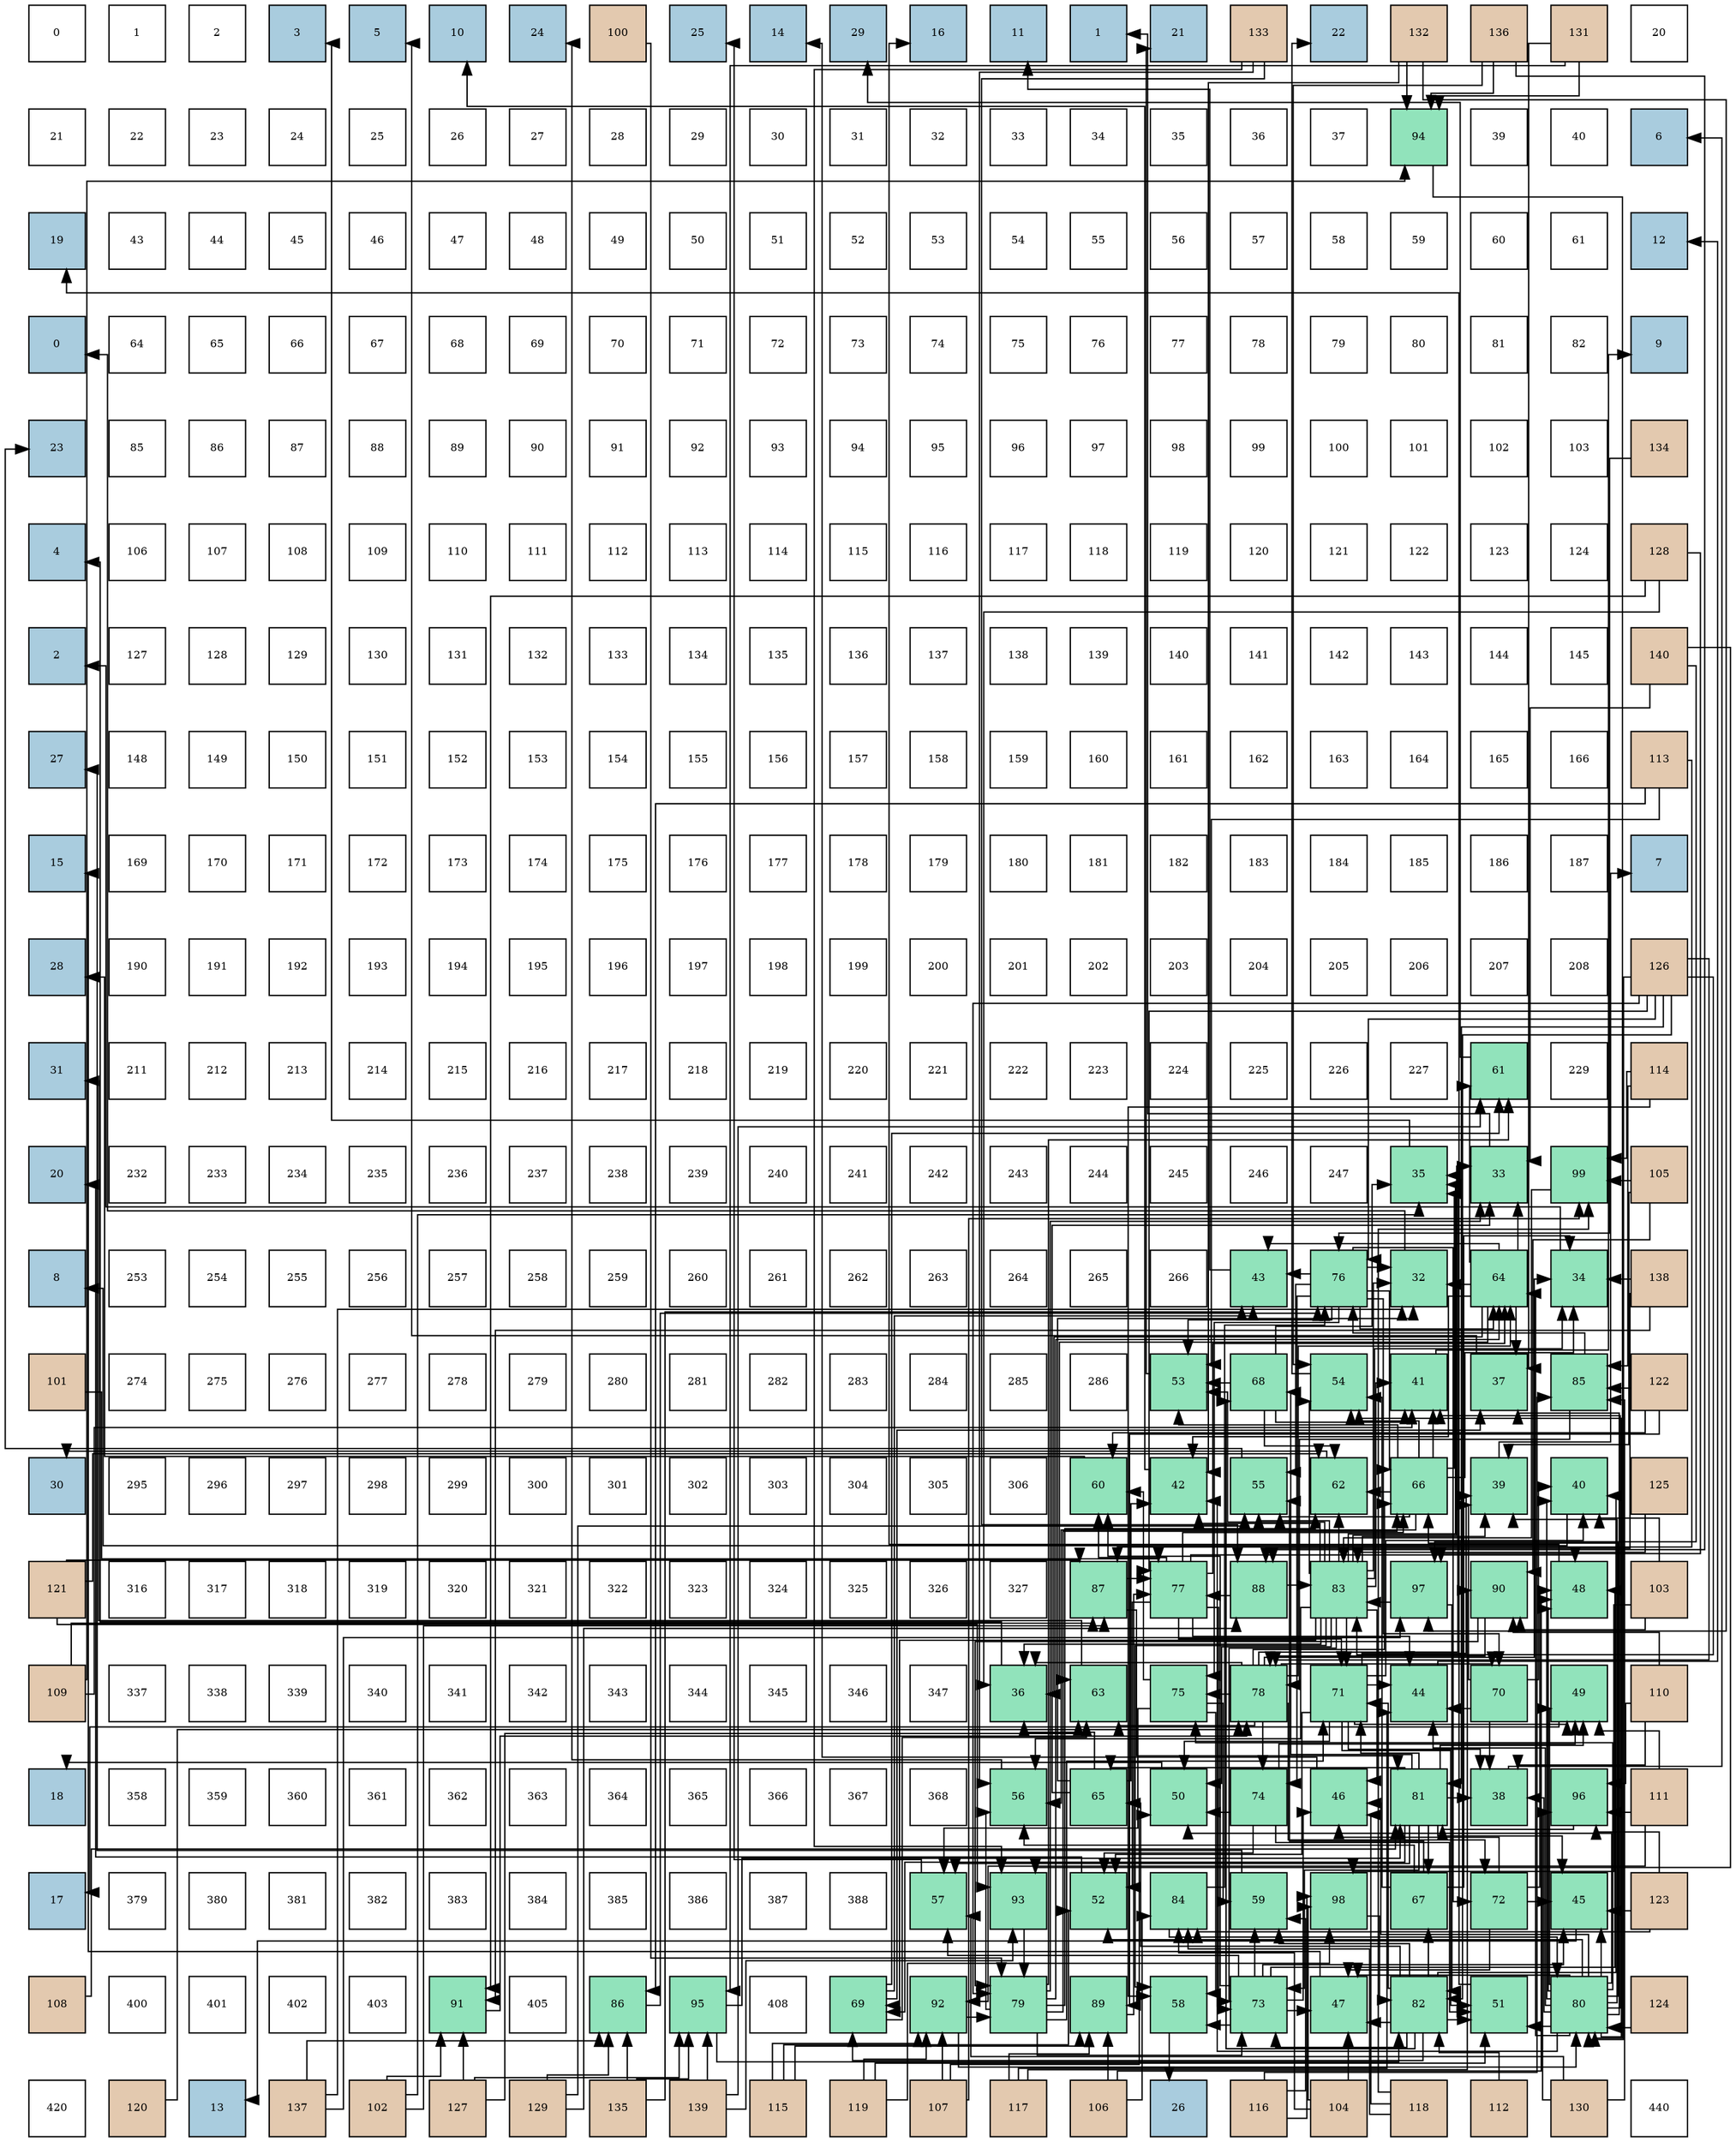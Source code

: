 digraph layout{
 rankdir=TB;
 splines=ortho;
 node [style=filled shape=square fixedsize=true width=0.6];
0[label="0", fontsize=8, fillcolor="#ffffff"];
1[label="1", fontsize=8, fillcolor="#ffffff"];
2[label="2", fontsize=8, fillcolor="#ffffff"];
3[label="3", fontsize=8, fillcolor="#a9ccde"];
4[label="5", fontsize=8, fillcolor="#a9ccde"];
5[label="10", fontsize=8, fillcolor="#a9ccde"];
6[label="24", fontsize=8, fillcolor="#a9ccde"];
7[label="100", fontsize=8, fillcolor="#e3c9af"];
8[label="25", fontsize=8, fillcolor="#a9ccde"];
9[label="14", fontsize=8, fillcolor="#a9ccde"];
10[label="29", fontsize=8, fillcolor="#a9ccde"];
11[label="16", fontsize=8, fillcolor="#a9ccde"];
12[label="11", fontsize=8, fillcolor="#a9ccde"];
13[label="1", fontsize=8, fillcolor="#a9ccde"];
14[label="21", fontsize=8, fillcolor="#a9ccde"];
15[label="133", fontsize=8, fillcolor="#e3c9af"];
16[label="22", fontsize=8, fillcolor="#a9ccde"];
17[label="132", fontsize=8, fillcolor="#e3c9af"];
18[label="136", fontsize=8, fillcolor="#e3c9af"];
19[label="131", fontsize=8, fillcolor="#e3c9af"];
20[label="20", fontsize=8, fillcolor="#ffffff"];
21[label="21", fontsize=8, fillcolor="#ffffff"];
22[label="22", fontsize=8, fillcolor="#ffffff"];
23[label="23", fontsize=8, fillcolor="#ffffff"];
24[label="24", fontsize=8, fillcolor="#ffffff"];
25[label="25", fontsize=8, fillcolor="#ffffff"];
26[label="26", fontsize=8, fillcolor="#ffffff"];
27[label="27", fontsize=8, fillcolor="#ffffff"];
28[label="28", fontsize=8, fillcolor="#ffffff"];
29[label="29", fontsize=8, fillcolor="#ffffff"];
30[label="30", fontsize=8, fillcolor="#ffffff"];
31[label="31", fontsize=8, fillcolor="#ffffff"];
32[label="32", fontsize=8, fillcolor="#ffffff"];
33[label="33", fontsize=8, fillcolor="#ffffff"];
34[label="34", fontsize=8, fillcolor="#ffffff"];
35[label="35", fontsize=8, fillcolor="#ffffff"];
36[label="36", fontsize=8, fillcolor="#ffffff"];
37[label="37", fontsize=8, fillcolor="#ffffff"];
38[label="94", fontsize=8, fillcolor="#91e3bb"];
39[label="39", fontsize=8, fillcolor="#ffffff"];
40[label="40", fontsize=8, fillcolor="#ffffff"];
41[label="6", fontsize=8, fillcolor="#a9ccde"];
42[label="19", fontsize=8, fillcolor="#a9ccde"];
43[label="43", fontsize=8, fillcolor="#ffffff"];
44[label="44", fontsize=8, fillcolor="#ffffff"];
45[label="45", fontsize=8, fillcolor="#ffffff"];
46[label="46", fontsize=8, fillcolor="#ffffff"];
47[label="47", fontsize=8, fillcolor="#ffffff"];
48[label="48", fontsize=8, fillcolor="#ffffff"];
49[label="49", fontsize=8, fillcolor="#ffffff"];
50[label="50", fontsize=8, fillcolor="#ffffff"];
51[label="51", fontsize=8, fillcolor="#ffffff"];
52[label="52", fontsize=8, fillcolor="#ffffff"];
53[label="53", fontsize=8, fillcolor="#ffffff"];
54[label="54", fontsize=8, fillcolor="#ffffff"];
55[label="55", fontsize=8, fillcolor="#ffffff"];
56[label="56", fontsize=8, fillcolor="#ffffff"];
57[label="57", fontsize=8, fillcolor="#ffffff"];
58[label="58", fontsize=8, fillcolor="#ffffff"];
59[label="59", fontsize=8, fillcolor="#ffffff"];
60[label="60", fontsize=8, fillcolor="#ffffff"];
61[label="61", fontsize=8, fillcolor="#ffffff"];
62[label="12", fontsize=8, fillcolor="#a9ccde"];
63[label="0", fontsize=8, fillcolor="#a9ccde"];
64[label="64", fontsize=8, fillcolor="#ffffff"];
65[label="65", fontsize=8, fillcolor="#ffffff"];
66[label="66", fontsize=8, fillcolor="#ffffff"];
67[label="67", fontsize=8, fillcolor="#ffffff"];
68[label="68", fontsize=8, fillcolor="#ffffff"];
69[label="69", fontsize=8, fillcolor="#ffffff"];
70[label="70", fontsize=8, fillcolor="#ffffff"];
71[label="71", fontsize=8, fillcolor="#ffffff"];
72[label="72", fontsize=8, fillcolor="#ffffff"];
73[label="73", fontsize=8, fillcolor="#ffffff"];
74[label="74", fontsize=8, fillcolor="#ffffff"];
75[label="75", fontsize=8, fillcolor="#ffffff"];
76[label="76", fontsize=8, fillcolor="#ffffff"];
77[label="77", fontsize=8, fillcolor="#ffffff"];
78[label="78", fontsize=8, fillcolor="#ffffff"];
79[label="79", fontsize=8, fillcolor="#ffffff"];
80[label="80", fontsize=8, fillcolor="#ffffff"];
81[label="81", fontsize=8, fillcolor="#ffffff"];
82[label="82", fontsize=8, fillcolor="#ffffff"];
83[label="9", fontsize=8, fillcolor="#a9ccde"];
84[label="23", fontsize=8, fillcolor="#a9ccde"];
85[label="85", fontsize=8, fillcolor="#ffffff"];
86[label="86", fontsize=8, fillcolor="#ffffff"];
87[label="87", fontsize=8, fillcolor="#ffffff"];
88[label="88", fontsize=8, fillcolor="#ffffff"];
89[label="89", fontsize=8, fillcolor="#ffffff"];
90[label="90", fontsize=8, fillcolor="#ffffff"];
91[label="91", fontsize=8, fillcolor="#ffffff"];
92[label="92", fontsize=8, fillcolor="#ffffff"];
93[label="93", fontsize=8, fillcolor="#ffffff"];
94[label="94", fontsize=8, fillcolor="#ffffff"];
95[label="95", fontsize=8, fillcolor="#ffffff"];
96[label="96", fontsize=8, fillcolor="#ffffff"];
97[label="97", fontsize=8, fillcolor="#ffffff"];
98[label="98", fontsize=8, fillcolor="#ffffff"];
99[label="99", fontsize=8, fillcolor="#ffffff"];
100[label="100", fontsize=8, fillcolor="#ffffff"];
101[label="101", fontsize=8, fillcolor="#ffffff"];
102[label="102", fontsize=8, fillcolor="#ffffff"];
103[label="103", fontsize=8, fillcolor="#ffffff"];
104[label="134", fontsize=8, fillcolor="#e3c9af"];
105[label="4", fontsize=8, fillcolor="#a9ccde"];
106[label="106", fontsize=8, fillcolor="#ffffff"];
107[label="107", fontsize=8, fillcolor="#ffffff"];
108[label="108", fontsize=8, fillcolor="#ffffff"];
109[label="109", fontsize=8, fillcolor="#ffffff"];
110[label="110", fontsize=8, fillcolor="#ffffff"];
111[label="111", fontsize=8, fillcolor="#ffffff"];
112[label="112", fontsize=8, fillcolor="#ffffff"];
113[label="113", fontsize=8, fillcolor="#ffffff"];
114[label="114", fontsize=8, fillcolor="#ffffff"];
115[label="115", fontsize=8, fillcolor="#ffffff"];
116[label="116", fontsize=8, fillcolor="#ffffff"];
117[label="117", fontsize=8, fillcolor="#ffffff"];
118[label="118", fontsize=8, fillcolor="#ffffff"];
119[label="119", fontsize=8, fillcolor="#ffffff"];
120[label="120", fontsize=8, fillcolor="#ffffff"];
121[label="121", fontsize=8, fillcolor="#ffffff"];
122[label="122", fontsize=8, fillcolor="#ffffff"];
123[label="123", fontsize=8, fillcolor="#ffffff"];
124[label="124", fontsize=8, fillcolor="#ffffff"];
125[label="128", fontsize=8, fillcolor="#e3c9af"];
126[label="2", fontsize=8, fillcolor="#a9ccde"];
127[label="127", fontsize=8, fillcolor="#ffffff"];
128[label="128", fontsize=8, fillcolor="#ffffff"];
129[label="129", fontsize=8, fillcolor="#ffffff"];
130[label="130", fontsize=8, fillcolor="#ffffff"];
131[label="131", fontsize=8, fillcolor="#ffffff"];
132[label="132", fontsize=8, fillcolor="#ffffff"];
133[label="133", fontsize=8, fillcolor="#ffffff"];
134[label="134", fontsize=8, fillcolor="#ffffff"];
135[label="135", fontsize=8, fillcolor="#ffffff"];
136[label="136", fontsize=8, fillcolor="#ffffff"];
137[label="137", fontsize=8, fillcolor="#ffffff"];
138[label="138", fontsize=8, fillcolor="#ffffff"];
139[label="139", fontsize=8, fillcolor="#ffffff"];
140[label="140", fontsize=8, fillcolor="#ffffff"];
141[label="141", fontsize=8, fillcolor="#ffffff"];
142[label="142", fontsize=8, fillcolor="#ffffff"];
143[label="143", fontsize=8, fillcolor="#ffffff"];
144[label="144", fontsize=8, fillcolor="#ffffff"];
145[label="145", fontsize=8, fillcolor="#ffffff"];
146[label="140", fontsize=8, fillcolor="#e3c9af"];
147[label="27", fontsize=8, fillcolor="#a9ccde"];
148[label="148", fontsize=8, fillcolor="#ffffff"];
149[label="149", fontsize=8, fillcolor="#ffffff"];
150[label="150", fontsize=8, fillcolor="#ffffff"];
151[label="151", fontsize=8, fillcolor="#ffffff"];
152[label="152", fontsize=8, fillcolor="#ffffff"];
153[label="153", fontsize=8, fillcolor="#ffffff"];
154[label="154", fontsize=8, fillcolor="#ffffff"];
155[label="155", fontsize=8, fillcolor="#ffffff"];
156[label="156", fontsize=8, fillcolor="#ffffff"];
157[label="157", fontsize=8, fillcolor="#ffffff"];
158[label="158", fontsize=8, fillcolor="#ffffff"];
159[label="159", fontsize=8, fillcolor="#ffffff"];
160[label="160", fontsize=8, fillcolor="#ffffff"];
161[label="161", fontsize=8, fillcolor="#ffffff"];
162[label="162", fontsize=8, fillcolor="#ffffff"];
163[label="163", fontsize=8, fillcolor="#ffffff"];
164[label="164", fontsize=8, fillcolor="#ffffff"];
165[label="165", fontsize=8, fillcolor="#ffffff"];
166[label="166", fontsize=8, fillcolor="#ffffff"];
167[label="113", fontsize=8, fillcolor="#e3c9af"];
168[label="15", fontsize=8, fillcolor="#a9ccde"];
169[label="169", fontsize=8, fillcolor="#ffffff"];
170[label="170", fontsize=8, fillcolor="#ffffff"];
171[label="171", fontsize=8, fillcolor="#ffffff"];
172[label="172", fontsize=8, fillcolor="#ffffff"];
173[label="173", fontsize=8, fillcolor="#ffffff"];
174[label="174", fontsize=8, fillcolor="#ffffff"];
175[label="175", fontsize=8, fillcolor="#ffffff"];
176[label="176", fontsize=8, fillcolor="#ffffff"];
177[label="177", fontsize=8, fillcolor="#ffffff"];
178[label="178", fontsize=8, fillcolor="#ffffff"];
179[label="179", fontsize=8, fillcolor="#ffffff"];
180[label="180", fontsize=8, fillcolor="#ffffff"];
181[label="181", fontsize=8, fillcolor="#ffffff"];
182[label="182", fontsize=8, fillcolor="#ffffff"];
183[label="183", fontsize=8, fillcolor="#ffffff"];
184[label="184", fontsize=8, fillcolor="#ffffff"];
185[label="185", fontsize=8, fillcolor="#ffffff"];
186[label="186", fontsize=8, fillcolor="#ffffff"];
187[label="187", fontsize=8, fillcolor="#ffffff"];
188[label="7", fontsize=8, fillcolor="#a9ccde"];
189[label="28", fontsize=8, fillcolor="#a9ccde"];
190[label="190", fontsize=8, fillcolor="#ffffff"];
191[label="191", fontsize=8, fillcolor="#ffffff"];
192[label="192", fontsize=8, fillcolor="#ffffff"];
193[label="193", fontsize=8, fillcolor="#ffffff"];
194[label="194", fontsize=8, fillcolor="#ffffff"];
195[label="195", fontsize=8, fillcolor="#ffffff"];
196[label="196", fontsize=8, fillcolor="#ffffff"];
197[label="197", fontsize=8, fillcolor="#ffffff"];
198[label="198", fontsize=8, fillcolor="#ffffff"];
199[label="199", fontsize=8, fillcolor="#ffffff"];
200[label="200", fontsize=8, fillcolor="#ffffff"];
201[label="201", fontsize=8, fillcolor="#ffffff"];
202[label="202", fontsize=8, fillcolor="#ffffff"];
203[label="203", fontsize=8, fillcolor="#ffffff"];
204[label="204", fontsize=8, fillcolor="#ffffff"];
205[label="205", fontsize=8, fillcolor="#ffffff"];
206[label="206", fontsize=8, fillcolor="#ffffff"];
207[label="207", fontsize=8, fillcolor="#ffffff"];
208[label="208", fontsize=8, fillcolor="#ffffff"];
209[label="126", fontsize=8, fillcolor="#e3c9af"];
210[label="31", fontsize=8, fillcolor="#a9ccde"];
211[label="211", fontsize=8, fillcolor="#ffffff"];
212[label="212", fontsize=8, fillcolor="#ffffff"];
213[label="213", fontsize=8, fillcolor="#ffffff"];
214[label="214", fontsize=8, fillcolor="#ffffff"];
215[label="215", fontsize=8, fillcolor="#ffffff"];
216[label="216", fontsize=8, fillcolor="#ffffff"];
217[label="217", fontsize=8, fillcolor="#ffffff"];
218[label="218", fontsize=8, fillcolor="#ffffff"];
219[label="219", fontsize=8, fillcolor="#ffffff"];
220[label="220", fontsize=8, fillcolor="#ffffff"];
221[label="221", fontsize=8, fillcolor="#ffffff"];
222[label="222", fontsize=8, fillcolor="#ffffff"];
223[label="223", fontsize=8, fillcolor="#ffffff"];
224[label="224", fontsize=8, fillcolor="#ffffff"];
225[label="225", fontsize=8, fillcolor="#ffffff"];
226[label="226", fontsize=8, fillcolor="#ffffff"];
227[label="227", fontsize=8, fillcolor="#ffffff"];
228[label="61", fontsize=8, fillcolor="#91e3bb"];
229[label="229", fontsize=8, fillcolor="#ffffff"];
230[label="114", fontsize=8, fillcolor="#e3c9af"];
231[label="20", fontsize=8, fillcolor="#a9ccde"];
232[label="232", fontsize=8, fillcolor="#ffffff"];
233[label="233", fontsize=8, fillcolor="#ffffff"];
234[label="234", fontsize=8, fillcolor="#ffffff"];
235[label="235", fontsize=8, fillcolor="#ffffff"];
236[label="236", fontsize=8, fillcolor="#ffffff"];
237[label="237", fontsize=8, fillcolor="#ffffff"];
238[label="238", fontsize=8, fillcolor="#ffffff"];
239[label="239", fontsize=8, fillcolor="#ffffff"];
240[label="240", fontsize=8, fillcolor="#ffffff"];
241[label="241", fontsize=8, fillcolor="#ffffff"];
242[label="242", fontsize=8, fillcolor="#ffffff"];
243[label="243", fontsize=8, fillcolor="#ffffff"];
244[label="244", fontsize=8, fillcolor="#ffffff"];
245[label="245", fontsize=8, fillcolor="#ffffff"];
246[label="246", fontsize=8, fillcolor="#ffffff"];
247[label="247", fontsize=8, fillcolor="#ffffff"];
248[label="35", fontsize=8, fillcolor="#91e3bb"];
249[label="33", fontsize=8, fillcolor="#91e3bb"];
250[label="99", fontsize=8, fillcolor="#91e3bb"];
251[label="105", fontsize=8, fillcolor="#e3c9af"];
252[label="8", fontsize=8, fillcolor="#a9ccde"];
253[label="253", fontsize=8, fillcolor="#ffffff"];
254[label="254", fontsize=8, fillcolor="#ffffff"];
255[label="255", fontsize=8, fillcolor="#ffffff"];
256[label="256", fontsize=8, fillcolor="#ffffff"];
257[label="257", fontsize=8, fillcolor="#ffffff"];
258[label="258", fontsize=8, fillcolor="#ffffff"];
259[label="259", fontsize=8, fillcolor="#ffffff"];
260[label="260", fontsize=8, fillcolor="#ffffff"];
261[label="261", fontsize=8, fillcolor="#ffffff"];
262[label="262", fontsize=8, fillcolor="#ffffff"];
263[label="263", fontsize=8, fillcolor="#ffffff"];
264[label="264", fontsize=8, fillcolor="#ffffff"];
265[label="265", fontsize=8, fillcolor="#ffffff"];
266[label="266", fontsize=8, fillcolor="#ffffff"];
267[label="43", fontsize=8, fillcolor="#91e3bb"];
268[label="76", fontsize=8, fillcolor="#91e3bb"];
269[label="32", fontsize=8, fillcolor="#91e3bb"];
270[label="64", fontsize=8, fillcolor="#91e3bb"];
271[label="34", fontsize=8, fillcolor="#91e3bb"];
272[label="138", fontsize=8, fillcolor="#e3c9af"];
273[label="101", fontsize=8, fillcolor="#e3c9af"];
274[label="274", fontsize=8, fillcolor="#ffffff"];
275[label="275", fontsize=8, fillcolor="#ffffff"];
276[label="276", fontsize=8, fillcolor="#ffffff"];
277[label="277", fontsize=8, fillcolor="#ffffff"];
278[label="278", fontsize=8, fillcolor="#ffffff"];
279[label="279", fontsize=8, fillcolor="#ffffff"];
280[label="280", fontsize=8, fillcolor="#ffffff"];
281[label="281", fontsize=8, fillcolor="#ffffff"];
282[label="282", fontsize=8, fillcolor="#ffffff"];
283[label="283", fontsize=8, fillcolor="#ffffff"];
284[label="284", fontsize=8, fillcolor="#ffffff"];
285[label="285", fontsize=8, fillcolor="#ffffff"];
286[label="286", fontsize=8, fillcolor="#ffffff"];
287[label="53", fontsize=8, fillcolor="#91e3bb"];
288[label="68", fontsize=8, fillcolor="#91e3bb"];
289[label="54", fontsize=8, fillcolor="#91e3bb"];
290[label="41", fontsize=8, fillcolor="#91e3bb"];
291[label="37", fontsize=8, fillcolor="#91e3bb"];
292[label="85", fontsize=8, fillcolor="#91e3bb"];
293[label="122", fontsize=8, fillcolor="#e3c9af"];
294[label="30", fontsize=8, fillcolor="#a9ccde"];
295[label="295", fontsize=8, fillcolor="#ffffff"];
296[label="296", fontsize=8, fillcolor="#ffffff"];
297[label="297", fontsize=8, fillcolor="#ffffff"];
298[label="298", fontsize=8, fillcolor="#ffffff"];
299[label="299", fontsize=8, fillcolor="#ffffff"];
300[label="300", fontsize=8, fillcolor="#ffffff"];
301[label="301", fontsize=8, fillcolor="#ffffff"];
302[label="302", fontsize=8, fillcolor="#ffffff"];
303[label="303", fontsize=8, fillcolor="#ffffff"];
304[label="304", fontsize=8, fillcolor="#ffffff"];
305[label="305", fontsize=8, fillcolor="#ffffff"];
306[label="306", fontsize=8, fillcolor="#ffffff"];
307[label="60", fontsize=8, fillcolor="#91e3bb"];
308[label="42", fontsize=8, fillcolor="#91e3bb"];
309[label="55", fontsize=8, fillcolor="#91e3bb"];
310[label="62", fontsize=8, fillcolor="#91e3bb"];
311[label="66", fontsize=8, fillcolor="#91e3bb"];
312[label="39", fontsize=8, fillcolor="#91e3bb"];
313[label="40", fontsize=8, fillcolor="#91e3bb"];
314[label="125", fontsize=8, fillcolor="#e3c9af"];
315[label="121", fontsize=8, fillcolor="#e3c9af"];
316[label="316", fontsize=8, fillcolor="#ffffff"];
317[label="317", fontsize=8, fillcolor="#ffffff"];
318[label="318", fontsize=8, fillcolor="#ffffff"];
319[label="319", fontsize=8, fillcolor="#ffffff"];
320[label="320", fontsize=8, fillcolor="#ffffff"];
321[label="321", fontsize=8, fillcolor="#ffffff"];
322[label="322", fontsize=8, fillcolor="#ffffff"];
323[label="323", fontsize=8, fillcolor="#ffffff"];
324[label="324", fontsize=8, fillcolor="#ffffff"];
325[label="325", fontsize=8, fillcolor="#ffffff"];
326[label="326", fontsize=8, fillcolor="#ffffff"];
327[label="327", fontsize=8, fillcolor="#ffffff"];
328[label="87", fontsize=8, fillcolor="#91e3bb"];
329[label="77", fontsize=8, fillcolor="#91e3bb"];
330[label="88", fontsize=8, fillcolor="#91e3bb"];
331[label="83", fontsize=8, fillcolor="#91e3bb"];
332[label="97", fontsize=8, fillcolor="#91e3bb"];
333[label="90", fontsize=8, fillcolor="#91e3bb"];
334[label="48", fontsize=8, fillcolor="#91e3bb"];
335[label="103", fontsize=8, fillcolor="#e3c9af"];
336[label="109", fontsize=8, fillcolor="#e3c9af"];
337[label="337", fontsize=8, fillcolor="#ffffff"];
338[label="338", fontsize=8, fillcolor="#ffffff"];
339[label="339", fontsize=8, fillcolor="#ffffff"];
340[label="340", fontsize=8, fillcolor="#ffffff"];
341[label="341", fontsize=8, fillcolor="#ffffff"];
342[label="342", fontsize=8, fillcolor="#ffffff"];
343[label="343", fontsize=8, fillcolor="#ffffff"];
344[label="344", fontsize=8, fillcolor="#ffffff"];
345[label="345", fontsize=8, fillcolor="#ffffff"];
346[label="346", fontsize=8, fillcolor="#ffffff"];
347[label="347", fontsize=8, fillcolor="#ffffff"];
348[label="36", fontsize=8, fillcolor="#91e3bb"];
349[label="63", fontsize=8, fillcolor="#91e3bb"];
350[label="75", fontsize=8, fillcolor="#91e3bb"];
351[label="78", fontsize=8, fillcolor="#91e3bb"];
352[label="71", fontsize=8, fillcolor="#91e3bb"];
353[label="44", fontsize=8, fillcolor="#91e3bb"];
354[label="70", fontsize=8, fillcolor="#91e3bb"];
355[label="49", fontsize=8, fillcolor="#91e3bb"];
356[label="110", fontsize=8, fillcolor="#e3c9af"];
357[label="18", fontsize=8, fillcolor="#a9ccde"];
358[label="358", fontsize=8, fillcolor="#ffffff"];
359[label="359", fontsize=8, fillcolor="#ffffff"];
360[label="360", fontsize=8, fillcolor="#ffffff"];
361[label="361", fontsize=8, fillcolor="#ffffff"];
362[label="362", fontsize=8, fillcolor="#ffffff"];
363[label="363", fontsize=8, fillcolor="#ffffff"];
364[label="364", fontsize=8, fillcolor="#ffffff"];
365[label="365", fontsize=8, fillcolor="#ffffff"];
366[label="366", fontsize=8, fillcolor="#ffffff"];
367[label="367", fontsize=8, fillcolor="#ffffff"];
368[label="368", fontsize=8, fillcolor="#ffffff"];
369[label="56", fontsize=8, fillcolor="#91e3bb"];
370[label="65", fontsize=8, fillcolor="#91e3bb"];
371[label="50", fontsize=8, fillcolor="#91e3bb"];
372[label="74", fontsize=8, fillcolor="#91e3bb"];
373[label="46", fontsize=8, fillcolor="#91e3bb"];
374[label="81", fontsize=8, fillcolor="#91e3bb"];
375[label="38", fontsize=8, fillcolor="#91e3bb"];
376[label="96", fontsize=8, fillcolor="#91e3bb"];
377[label="111", fontsize=8, fillcolor="#e3c9af"];
378[label="17", fontsize=8, fillcolor="#a9ccde"];
379[label="379", fontsize=8, fillcolor="#ffffff"];
380[label="380", fontsize=8, fillcolor="#ffffff"];
381[label="381", fontsize=8, fillcolor="#ffffff"];
382[label="382", fontsize=8, fillcolor="#ffffff"];
383[label="383", fontsize=8, fillcolor="#ffffff"];
384[label="384", fontsize=8, fillcolor="#ffffff"];
385[label="385", fontsize=8, fillcolor="#ffffff"];
386[label="386", fontsize=8, fillcolor="#ffffff"];
387[label="387", fontsize=8, fillcolor="#ffffff"];
388[label="388", fontsize=8, fillcolor="#ffffff"];
389[label="57", fontsize=8, fillcolor="#91e3bb"];
390[label="93", fontsize=8, fillcolor="#91e3bb"];
391[label="52", fontsize=8, fillcolor="#91e3bb"];
392[label="84", fontsize=8, fillcolor="#91e3bb"];
393[label="59", fontsize=8, fillcolor="#91e3bb"];
394[label="98", fontsize=8, fillcolor="#91e3bb"];
395[label="67", fontsize=8, fillcolor="#91e3bb"];
396[label="72", fontsize=8, fillcolor="#91e3bb"];
397[label="45", fontsize=8, fillcolor="#91e3bb"];
398[label="123", fontsize=8, fillcolor="#e3c9af"];
399[label="108", fontsize=8, fillcolor="#e3c9af"];
400[label="400", fontsize=8, fillcolor="#ffffff"];
401[label="401", fontsize=8, fillcolor="#ffffff"];
402[label="402", fontsize=8, fillcolor="#ffffff"];
403[label="403", fontsize=8, fillcolor="#ffffff"];
404[label="91", fontsize=8, fillcolor="#91e3bb"];
405[label="405", fontsize=8, fillcolor="#ffffff"];
406[label="86", fontsize=8, fillcolor="#91e3bb"];
407[label="95", fontsize=8, fillcolor="#91e3bb"];
408[label="408", fontsize=8, fillcolor="#ffffff"];
409[label="69", fontsize=8, fillcolor="#91e3bb"];
410[label="92", fontsize=8, fillcolor="#91e3bb"];
411[label="79", fontsize=8, fillcolor="#91e3bb"];
412[label="89", fontsize=8, fillcolor="#91e3bb"];
413[label="58", fontsize=8, fillcolor="#91e3bb"];
414[label="73", fontsize=8, fillcolor="#91e3bb"];
415[label="47", fontsize=8, fillcolor="#91e3bb"];
416[label="82", fontsize=8, fillcolor="#91e3bb"];
417[label="51", fontsize=8, fillcolor="#91e3bb"];
418[label="80", fontsize=8, fillcolor="#91e3bb"];
419[label="124", fontsize=8, fillcolor="#e3c9af"];
420[label="420", fontsize=8, fillcolor="#ffffff"];
421[label="120", fontsize=8, fillcolor="#e3c9af"];
422[label="13", fontsize=8, fillcolor="#a9ccde"];
423[label="137", fontsize=8, fillcolor="#e3c9af"];
424[label="102", fontsize=8, fillcolor="#e3c9af"];
425[label="127", fontsize=8, fillcolor="#e3c9af"];
426[label="129", fontsize=8, fillcolor="#e3c9af"];
427[label="135", fontsize=8, fillcolor="#e3c9af"];
428[label="139", fontsize=8, fillcolor="#e3c9af"];
429[label="115", fontsize=8, fillcolor="#e3c9af"];
430[label="119", fontsize=8, fillcolor="#e3c9af"];
431[label="107", fontsize=8, fillcolor="#e3c9af"];
432[label="117", fontsize=8, fillcolor="#e3c9af"];
433[label="106", fontsize=8, fillcolor="#e3c9af"];
434[label="26", fontsize=8, fillcolor="#a9ccde"];
435[label="116", fontsize=8, fillcolor="#e3c9af"];
436[label="104", fontsize=8, fillcolor="#e3c9af"];
437[label="118", fontsize=8, fillcolor="#e3c9af"];
438[label="112", fontsize=8, fillcolor="#e3c9af"];
439[label="130", fontsize=8, fillcolor="#e3c9af"];
440[label="440", fontsize=8, fillcolor="#ffffff"];
edge [constraint=false, style=vis];269 -> 63;
249 -> 13;
271 -> 126;
248 -> 3;
348 -> 105;
291 -> 4;
375 -> 41;
312 -> 188;
313 -> 252;
290 -> 83;
308 -> 5;
267 -> 12;
353 -> 62;
397 -> 422;
373 -> 9;
415 -> 168;
334 -> 11;
355 -> 378;
371 -> 357;
417 -> 42;
391 -> 231;
287 -> 14;
289 -> 16;
309 -> 84;
369 -> 6;
389 -> 8;
413 -> 434;
393 -> 147;
307 -> 189;
228 -> 10;
310 -> 294;
349 -> 210;
270 -> 269;
270 -> 249;
270 -> 348;
270 -> 291;
270 -> 308;
270 -> 267;
270 -> 228;
270 -> 349;
370 -> 269;
370 -> 249;
370 -> 348;
370 -> 308;
311 -> 271;
311 -> 248;
311 -> 290;
311 -> 287;
311 -> 289;
311 -> 309;
311 -> 369;
311 -> 310;
395 -> 271;
395 -> 289;
395 -> 309;
395 -> 369;
288 -> 248;
288 -> 290;
288 -> 287;
288 -> 310;
409 -> 291;
409 -> 267;
409 -> 228;
409 -> 349;
354 -> 375;
354 -> 312;
354 -> 313;
354 -> 353;
352 -> 375;
352 -> 312;
352 -> 313;
352 -> 353;
352 -> 355;
352 -> 371;
352 -> 417;
352 -> 391;
396 -> 397;
396 -> 373;
396 -> 415;
396 -> 334;
414 -> 397;
414 -> 373;
414 -> 415;
414 -> 334;
414 -> 389;
414 -> 413;
414 -> 393;
414 -> 307;
372 -> 355;
372 -> 371;
372 -> 417;
372 -> 391;
350 -> 389;
350 -> 413;
350 -> 393;
350 -> 307;
268 -> 269;
268 -> 267;
268 -> 287;
268 -> 309;
268 -> 270;
268 -> 311;
268 -> 354;
268 -> 396;
268 -> 372;
268 -> 350;
329 -> 353;
329 -> 334;
329 -> 391;
329 -> 307;
329 -> 270;
329 -> 311;
329 -> 352;
329 -> 414;
351 -> 271;
351 -> 248;
351 -> 348;
351 -> 349;
351 -> 270;
351 -> 311;
351 -> 354;
351 -> 396;
351 -> 372;
351 -> 350;
411 -> 249;
411 -> 369;
411 -> 228;
411 -> 310;
411 -> 270;
411 -> 311;
411 -> 352;
411 -> 414;
418 -> 291;
418 -> 375;
418 -> 312;
418 -> 313;
418 -> 290;
418 -> 308;
418 -> 353;
418 -> 397;
418 -> 373;
418 -> 415;
418 -> 334;
418 -> 355;
418 -> 371;
418 -> 417;
418 -> 391;
418 -> 289;
418 -> 270;
418 -> 311;
418 -> 350;
374 -> 375;
374 -> 397;
374 -> 355;
374 -> 389;
374 -> 370;
374 -> 395;
374 -> 288;
374 -> 409;
374 -> 352;
374 -> 414;
416 -> 313;
416 -> 415;
416 -> 417;
416 -> 393;
416 -> 370;
416 -> 395;
416 -> 288;
416 -> 409;
416 -> 352;
416 -> 414;
331 -> 269;
331 -> 249;
331 -> 271;
331 -> 248;
331 -> 348;
331 -> 312;
331 -> 290;
331 -> 308;
331 -> 373;
331 -> 371;
331 -> 287;
331 -> 289;
331 -> 309;
331 -> 369;
331 -> 413;
331 -> 310;
331 -> 409;
331 -> 352;
331 -> 414;
392 -> 268;
392 -> 418;
292 -> 268;
292 -> 351;
406 -> 268;
328 -> 329;
328 -> 374;
330 -> 329;
330 -> 331;
412 -> 329;
333 -> 351;
333 -> 411;
404 -> 351;
410 -> 411;
410 -> 418;
390 -> 411;
38 -> 418;
407 -> 374;
407 -> 416;
376 -> 374;
332 -> 416;
332 -> 331;
394 -> 416;
250 -> 331;
7 -> 411;
273 -> 329;
424 -> 248;
424 -> 328;
424 -> 404;
335 -> 313;
335 -> 333;
335 -> 394;
436 -> 415;
436 -> 392;
436 -> 394;
251 -> 312;
251 -> 333;
251 -> 250;
433 -> 334;
433 -> 392;
433 -> 412;
431 -> 371;
431 -> 410;
431 -> 250;
399 -> 374;
336 -> 290;
336 -> 328;
336 -> 38;
356 -> 375;
356 -> 333;
356 -> 376;
377 -> 355;
377 -> 410;
377 -> 376;
438 -> 416;
167 -> 287;
167 -> 406;
167 -> 328;
230 -> 413;
230 -> 292;
230 -> 250;
429 -> 391;
429 -> 412;
429 -> 410;
435 -> 393;
435 -> 292;
435 -> 394;
432 -> 353;
432 -> 412;
432 -> 333;
437 -> 373;
437 -> 392;
437 -> 250;
430 -> 417;
430 -> 410;
430 -> 394;
421 -> 351;
315 -> 310;
315 -> 328;
315 -> 390;
293 -> 307;
293 -> 292;
293 -> 412;
398 -> 397;
398 -> 392;
398 -> 376;
419 -> 418;
314 -> 331;
209 -> 268;
209 -> 329;
209 -> 351;
209 -> 411;
209 -> 418;
209 -> 374;
209 -> 416;
209 -> 331;
425 -> 349;
425 -> 404;
425 -> 407;
125 -> 348;
125 -> 404;
125 -> 332;
426 -> 309;
426 -> 406;
426 -> 330;
439 -> 389;
439 -> 292;
439 -> 376;
19 -> 291;
19 -> 38;
19 -> 407;
17 -> 308;
17 -> 38;
17 -> 332;
15 -> 369;
15 -> 330;
15 -> 390;
104 -> 268;
427 -> 267;
427 -> 406;
427 -> 407;
18 -> 289;
18 -> 330;
18 -> 38;
423 -> 269;
423 -> 406;
423 -> 332;
272 -> 271;
272 -> 330;
272 -> 404;
428 -> 228;
428 -> 390;
428 -> 407;
146 -> 249;
146 -> 390;
146 -> 332;
edge [constraint=true, style=invis];
0 -> 21 -> 42 -> 63 -> 84 -> 105 -> 126 -> 147 -> 168 -> 189 -> 210 -> 231 -> 252 -> 273 -> 294 -> 315 -> 336 -> 357 -> 378 -> 399 -> 420;
1 -> 22 -> 43 -> 64 -> 85 -> 106 -> 127 -> 148 -> 169 -> 190 -> 211 -> 232 -> 253 -> 274 -> 295 -> 316 -> 337 -> 358 -> 379 -> 400 -> 421;
2 -> 23 -> 44 -> 65 -> 86 -> 107 -> 128 -> 149 -> 170 -> 191 -> 212 -> 233 -> 254 -> 275 -> 296 -> 317 -> 338 -> 359 -> 380 -> 401 -> 422;
3 -> 24 -> 45 -> 66 -> 87 -> 108 -> 129 -> 150 -> 171 -> 192 -> 213 -> 234 -> 255 -> 276 -> 297 -> 318 -> 339 -> 360 -> 381 -> 402 -> 423;
4 -> 25 -> 46 -> 67 -> 88 -> 109 -> 130 -> 151 -> 172 -> 193 -> 214 -> 235 -> 256 -> 277 -> 298 -> 319 -> 340 -> 361 -> 382 -> 403 -> 424;
5 -> 26 -> 47 -> 68 -> 89 -> 110 -> 131 -> 152 -> 173 -> 194 -> 215 -> 236 -> 257 -> 278 -> 299 -> 320 -> 341 -> 362 -> 383 -> 404 -> 425;
6 -> 27 -> 48 -> 69 -> 90 -> 111 -> 132 -> 153 -> 174 -> 195 -> 216 -> 237 -> 258 -> 279 -> 300 -> 321 -> 342 -> 363 -> 384 -> 405 -> 426;
7 -> 28 -> 49 -> 70 -> 91 -> 112 -> 133 -> 154 -> 175 -> 196 -> 217 -> 238 -> 259 -> 280 -> 301 -> 322 -> 343 -> 364 -> 385 -> 406 -> 427;
8 -> 29 -> 50 -> 71 -> 92 -> 113 -> 134 -> 155 -> 176 -> 197 -> 218 -> 239 -> 260 -> 281 -> 302 -> 323 -> 344 -> 365 -> 386 -> 407 -> 428;
9 -> 30 -> 51 -> 72 -> 93 -> 114 -> 135 -> 156 -> 177 -> 198 -> 219 -> 240 -> 261 -> 282 -> 303 -> 324 -> 345 -> 366 -> 387 -> 408 -> 429;
10 -> 31 -> 52 -> 73 -> 94 -> 115 -> 136 -> 157 -> 178 -> 199 -> 220 -> 241 -> 262 -> 283 -> 304 -> 325 -> 346 -> 367 -> 388 -> 409 -> 430;
11 -> 32 -> 53 -> 74 -> 95 -> 116 -> 137 -> 158 -> 179 -> 200 -> 221 -> 242 -> 263 -> 284 -> 305 -> 326 -> 347 -> 368 -> 389 -> 410 -> 431;
12 -> 33 -> 54 -> 75 -> 96 -> 117 -> 138 -> 159 -> 180 -> 201 -> 222 -> 243 -> 264 -> 285 -> 306 -> 327 -> 348 -> 369 -> 390 -> 411 -> 432;
13 -> 34 -> 55 -> 76 -> 97 -> 118 -> 139 -> 160 -> 181 -> 202 -> 223 -> 244 -> 265 -> 286 -> 307 -> 328 -> 349 -> 370 -> 391 -> 412 -> 433;
14 -> 35 -> 56 -> 77 -> 98 -> 119 -> 140 -> 161 -> 182 -> 203 -> 224 -> 245 -> 266 -> 287 -> 308 -> 329 -> 350 -> 371 -> 392 -> 413 -> 434;
15 -> 36 -> 57 -> 78 -> 99 -> 120 -> 141 -> 162 -> 183 -> 204 -> 225 -> 246 -> 267 -> 288 -> 309 -> 330 -> 351 -> 372 -> 393 -> 414 -> 435;
16 -> 37 -> 58 -> 79 -> 100 -> 121 -> 142 -> 163 -> 184 -> 205 -> 226 -> 247 -> 268 -> 289 -> 310 -> 331 -> 352 -> 373 -> 394 -> 415 -> 436;
17 -> 38 -> 59 -> 80 -> 101 -> 122 -> 143 -> 164 -> 185 -> 206 -> 227 -> 248 -> 269 -> 290 -> 311 -> 332 -> 353 -> 374 -> 395 -> 416 -> 437;
18 -> 39 -> 60 -> 81 -> 102 -> 123 -> 144 -> 165 -> 186 -> 207 -> 228 -> 249 -> 270 -> 291 -> 312 -> 333 -> 354 -> 375 -> 396 -> 417 -> 438;
19 -> 40 -> 61 -> 82 -> 103 -> 124 -> 145 -> 166 -> 187 -> 208 -> 229 -> 250 -> 271 -> 292 -> 313 -> 334 -> 355 -> 376 -> 397 -> 418 -> 439;
20 -> 41 -> 62 -> 83 -> 104 -> 125 -> 146 -> 167 -> 188 -> 209 -> 230 -> 251 -> 272 -> 293 -> 314 -> 335 -> 356 -> 377 -> 398 -> 419 -> 440;
rank = same {0 -> 1 -> 2 -> 3 -> 4 -> 5 -> 6 -> 7 -> 8 -> 9 -> 10 -> 11 -> 12 -> 13 -> 14 -> 15 -> 16 -> 17 -> 18 -> 19 -> 20};
rank = same {21 -> 22 -> 23 -> 24 -> 25 -> 26 -> 27 -> 28 -> 29 -> 30 -> 31 -> 32 -> 33 -> 34 -> 35 -> 36 -> 37 -> 38 -> 39 -> 40 -> 41};
rank = same {42 -> 43 -> 44 -> 45 -> 46 -> 47 -> 48 -> 49 -> 50 -> 51 -> 52 -> 53 -> 54 -> 55 -> 56 -> 57 -> 58 -> 59 -> 60 -> 61 -> 62};
rank = same {63 -> 64 -> 65 -> 66 -> 67 -> 68 -> 69 -> 70 -> 71 -> 72 -> 73 -> 74 -> 75 -> 76 -> 77 -> 78 -> 79 -> 80 -> 81 -> 82 -> 83};
rank = same {84 -> 85 -> 86 -> 87 -> 88 -> 89 -> 90 -> 91 -> 92 -> 93 -> 94 -> 95 -> 96 -> 97 -> 98 -> 99 -> 100 -> 101 -> 102 -> 103 -> 104};
rank = same {105 -> 106 -> 107 -> 108 -> 109 -> 110 -> 111 -> 112 -> 113 -> 114 -> 115 -> 116 -> 117 -> 118 -> 119 -> 120 -> 121 -> 122 -> 123 -> 124 -> 125};
rank = same {126 -> 127 -> 128 -> 129 -> 130 -> 131 -> 132 -> 133 -> 134 -> 135 -> 136 -> 137 -> 138 -> 139 -> 140 -> 141 -> 142 -> 143 -> 144 -> 145 -> 146};
rank = same {147 -> 148 -> 149 -> 150 -> 151 -> 152 -> 153 -> 154 -> 155 -> 156 -> 157 -> 158 -> 159 -> 160 -> 161 -> 162 -> 163 -> 164 -> 165 -> 166 -> 167};
rank = same {168 -> 169 -> 170 -> 171 -> 172 -> 173 -> 174 -> 175 -> 176 -> 177 -> 178 -> 179 -> 180 -> 181 -> 182 -> 183 -> 184 -> 185 -> 186 -> 187 -> 188};
rank = same {189 -> 190 -> 191 -> 192 -> 193 -> 194 -> 195 -> 196 -> 197 -> 198 -> 199 -> 200 -> 201 -> 202 -> 203 -> 204 -> 205 -> 206 -> 207 -> 208 -> 209};
rank = same {210 -> 211 -> 212 -> 213 -> 214 -> 215 -> 216 -> 217 -> 218 -> 219 -> 220 -> 221 -> 222 -> 223 -> 224 -> 225 -> 226 -> 227 -> 228 -> 229 -> 230};
rank = same {231 -> 232 -> 233 -> 234 -> 235 -> 236 -> 237 -> 238 -> 239 -> 240 -> 241 -> 242 -> 243 -> 244 -> 245 -> 246 -> 247 -> 248 -> 249 -> 250 -> 251};
rank = same {252 -> 253 -> 254 -> 255 -> 256 -> 257 -> 258 -> 259 -> 260 -> 261 -> 262 -> 263 -> 264 -> 265 -> 266 -> 267 -> 268 -> 269 -> 270 -> 271 -> 272};
rank = same {273 -> 274 -> 275 -> 276 -> 277 -> 278 -> 279 -> 280 -> 281 -> 282 -> 283 -> 284 -> 285 -> 286 -> 287 -> 288 -> 289 -> 290 -> 291 -> 292 -> 293};
rank = same {294 -> 295 -> 296 -> 297 -> 298 -> 299 -> 300 -> 301 -> 302 -> 303 -> 304 -> 305 -> 306 -> 307 -> 308 -> 309 -> 310 -> 311 -> 312 -> 313 -> 314};
rank = same {315 -> 316 -> 317 -> 318 -> 319 -> 320 -> 321 -> 322 -> 323 -> 324 -> 325 -> 326 -> 327 -> 328 -> 329 -> 330 -> 331 -> 332 -> 333 -> 334 -> 335};
rank = same {336 -> 337 -> 338 -> 339 -> 340 -> 341 -> 342 -> 343 -> 344 -> 345 -> 346 -> 347 -> 348 -> 349 -> 350 -> 351 -> 352 -> 353 -> 354 -> 355 -> 356};
rank = same {357 -> 358 -> 359 -> 360 -> 361 -> 362 -> 363 -> 364 -> 365 -> 366 -> 367 -> 368 -> 369 -> 370 -> 371 -> 372 -> 373 -> 374 -> 375 -> 376 -> 377};
rank = same {378 -> 379 -> 380 -> 381 -> 382 -> 383 -> 384 -> 385 -> 386 -> 387 -> 388 -> 389 -> 390 -> 391 -> 392 -> 393 -> 394 -> 395 -> 396 -> 397 -> 398};
rank = same {399 -> 400 -> 401 -> 402 -> 403 -> 404 -> 405 -> 406 -> 407 -> 408 -> 409 -> 410 -> 411 -> 412 -> 413 -> 414 -> 415 -> 416 -> 417 -> 418 -> 419};
rank = same {420 -> 421 -> 422 -> 423 -> 424 -> 425 -> 426 -> 427 -> 428 -> 429 -> 430 -> 431 -> 432 -> 433 -> 434 -> 435 -> 436 -> 437 -> 438 -> 439 -> 440};
}